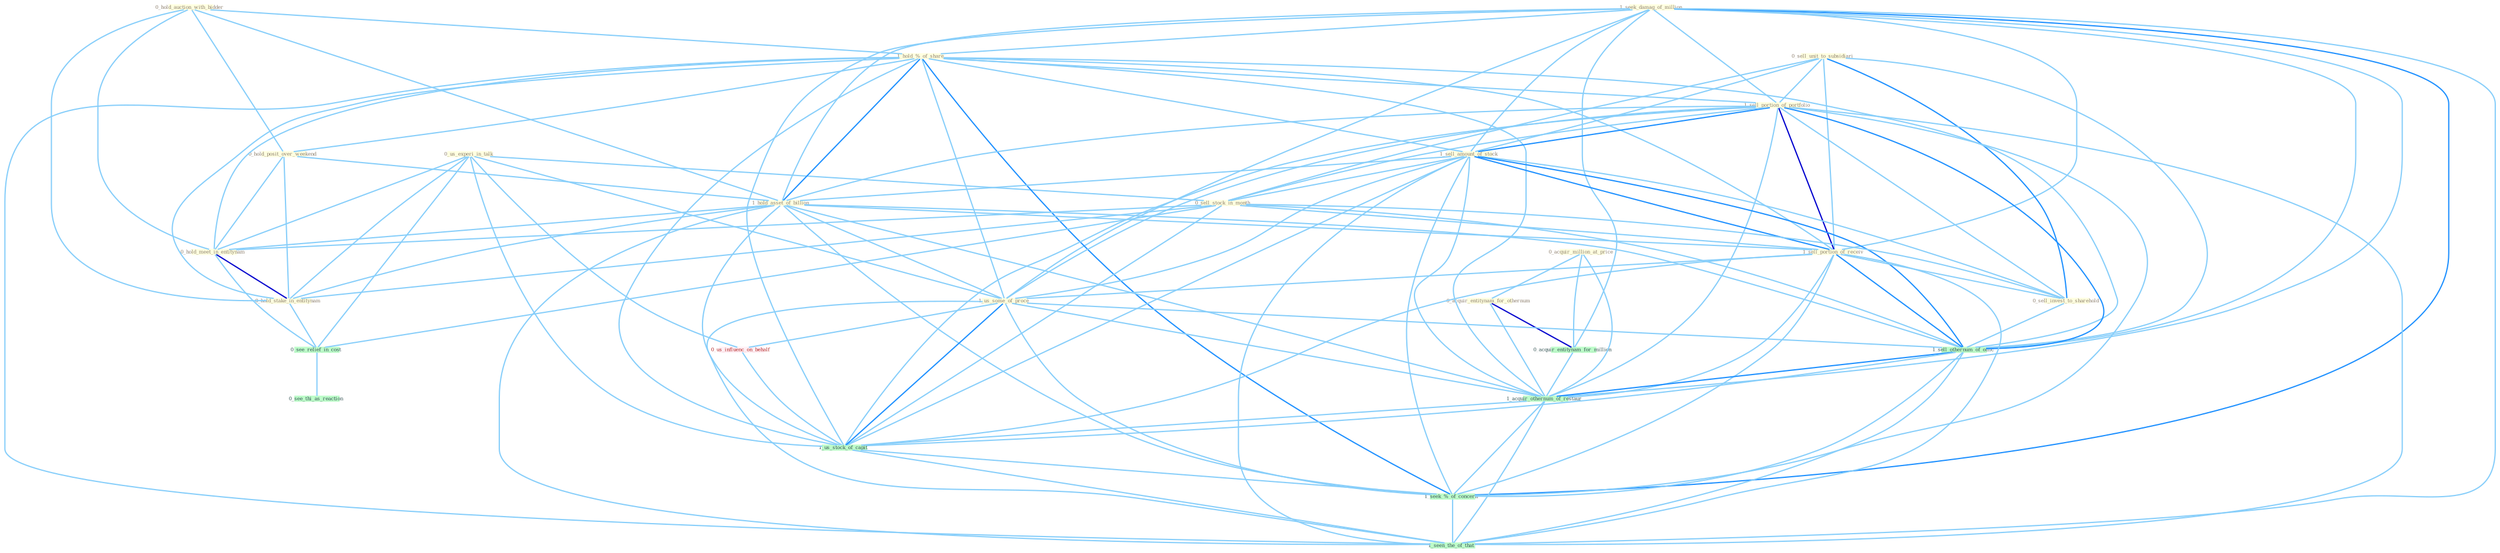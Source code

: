Graph G{ 
    node
    [shape=polygon,style=filled,width=.5,height=.06,color="#BDFCC9",fixedsize=true,fontsize=4,
    fontcolor="#2f4f4f"];
    {node
    [color="#ffffe0", fontcolor="#8b7d6b"] "0_hold_auction_with_bidder " "1_seek_damag_of_million " "0_acquir_million_at_price " "0_us_experi_in_talk " "0_acquir_entitynam_for_othernum " "0_sell_unit_to_subsidiari " "1_hold_%_of_share " "1_sell_portion_of_portfolio " "1_sell_amount_of_stock " "0_hold_posit_over_weekend " "1_hold_asset_of_billion " "0_sell_stock_in_month " "1_sell_portion_of_receiv " "0_hold_meet_in_entitynam " "0_sell_invest_to_sharehold " "0_hold_stake_in_entitynam " "1_us_some_of_proce "}
{node [color="#fff0f5", fontcolor="#b22222"] "0_us_influenc_on_behalf "}
edge [color="#B0E2FF"];

	"0_hold_auction_with_bidder " -- "1_hold_%_of_share " [w="1", color="#87cefa" ];
	"0_hold_auction_with_bidder " -- "0_hold_posit_over_weekend " [w="1", color="#87cefa" ];
	"0_hold_auction_with_bidder " -- "1_hold_asset_of_billion " [w="1", color="#87cefa" ];
	"0_hold_auction_with_bidder " -- "0_hold_meet_in_entitynam " [w="1", color="#87cefa" ];
	"0_hold_auction_with_bidder " -- "0_hold_stake_in_entitynam " [w="1", color="#87cefa" ];
	"1_seek_damag_of_million " -- "1_hold_%_of_share " [w="1", color="#87cefa" ];
	"1_seek_damag_of_million " -- "1_sell_portion_of_portfolio " [w="1", color="#87cefa" ];
	"1_seek_damag_of_million " -- "1_sell_amount_of_stock " [w="1", color="#87cefa" ];
	"1_seek_damag_of_million " -- "1_hold_asset_of_billion " [w="1", color="#87cefa" ];
	"1_seek_damag_of_million " -- "1_sell_portion_of_receiv " [w="1", color="#87cefa" ];
	"1_seek_damag_of_million " -- "1_us_some_of_proce " [w="1", color="#87cefa" ];
	"1_seek_damag_of_million " -- "0_acquir_entitynam_for_million " [w="1", color="#87cefa" ];
	"1_seek_damag_of_million " -- "1_sell_othernum_of_offic " [w="1", color="#87cefa" ];
	"1_seek_damag_of_million " -- "1_acquir_othernum_of_restaur " [w="1", color="#87cefa" ];
	"1_seek_damag_of_million " -- "1_us_stock_of_capit " [w="1", color="#87cefa" ];
	"1_seek_damag_of_million " -- "1_seek_%_of_concern " [w="2", color="#1e90ff" , len=0.8];
	"1_seek_damag_of_million " -- "1_seen_the_of_that " [w="1", color="#87cefa" ];
	"0_acquir_million_at_price " -- "0_acquir_entitynam_for_othernum " [w="1", color="#87cefa" ];
	"0_acquir_million_at_price " -- "0_acquir_entitynam_for_million " [w="1", color="#87cefa" ];
	"0_acquir_million_at_price " -- "1_acquir_othernum_of_restaur " [w="1", color="#87cefa" ];
	"0_us_experi_in_talk " -- "0_sell_stock_in_month " [w="1", color="#87cefa" ];
	"0_us_experi_in_talk " -- "0_hold_meet_in_entitynam " [w="1", color="#87cefa" ];
	"0_us_experi_in_talk " -- "0_hold_stake_in_entitynam " [w="1", color="#87cefa" ];
	"0_us_experi_in_talk " -- "1_us_some_of_proce " [w="1", color="#87cefa" ];
	"0_us_experi_in_talk " -- "0_us_influenc_on_behalf " [w="1", color="#87cefa" ];
	"0_us_experi_in_talk " -- "0_see_relief_in_cost " [w="1", color="#87cefa" ];
	"0_us_experi_in_talk " -- "1_us_stock_of_capit " [w="1", color="#87cefa" ];
	"0_acquir_entitynam_for_othernum " -- "0_acquir_entitynam_for_million " [w="3", color="#0000cd" , len=0.6];
	"0_acquir_entitynam_for_othernum " -- "1_acquir_othernum_of_restaur " [w="1", color="#87cefa" ];
	"0_sell_unit_to_subsidiari " -- "1_sell_portion_of_portfolio " [w="1", color="#87cefa" ];
	"0_sell_unit_to_subsidiari " -- "1_sell_amount_of_stock " [w="1", color="#87cefa" ];
	"0_sell_unit_to_subsidiari " -- "0_sell_stock_in_month " [w="1", color="#87cefa" ];
	"0_sell_unit_to_subsidiari " -- "1_sell_portion_of_receiv " [w="1", color="#87cefa" ];
	"0_sell_unit_to_subsidiari " -- "0_sell_invest_to_sharehold " [w="2", color="#1e90ff" , len=0.8];
	"0_sell_unit_to_subsidiari " -- "1_sell_othernum_of_offic " [w="1", color="#87cefa" ];
	"1_hold_%_of_share " -- "1_sell_portion_of_portfolio " [w="1", color="#87cefa" ];
	"1_hold_%_of_share " -- "1_sell_amount_of_stock " [w="1", color="#87cefa" ];
	"1_hold_%_of_share " -- "0_hold_posit_over_weekend " [w="1", color="#87cefa" ];
	"1_hold_%_of_share " -- "1_hold_asset_of_billion " [w="2", color="#1e90ff" , len=0.8];
	"1_hold_%_of_share " -- "1_sell_portion_of_receiv " [w="1", color="#87cefa" ];
	"1_hold_%_of_share " -- "0_hold_meet_in_entitynam " [w="1", color="#87cefa" ];
	"1_hold_%_of_share " -- "0_hold_stake_in_entitynam " [w="1", color="#87cefa" ];
	"1_hold_%_of_share " -- "1_us_some_of_proce " [w="1", color="#87cefa" ];
	"1_hold_%_of_share " -- "1_sell_othernum_of_offic " [w="1", color="#87cefa" ];
	"1_hold_%_of_share " -- "1_acquir_othernum_of_restaur " [w="1", color="#87cefa" ];
	"1_hold_%_of_share " -- "1_us_stock_of_capit " [w="1", color="#87cefa" ];
	"1_hold_%_of_share " -- "1_seek_%_of_concern " [w="2", color="#1e90ff" , len=0.8];
	"1_hold_%_of_share " -- "1_seen_the_of_that " [w="1", color="#87cefa" ];
	"1_sell_portion_of_portfolio " -- "1_sell_amount_of_stock " [w="2", color="#1e90ff" , len=0.8];
	"1_sell_portion_of_portfolio " -- "1_hold_asset_of_billion " [w="1", color="#87cefa" ];
	"1_sell_portion_of_portfolio " -- "0_sell_stock_in_month " [w="1", color="#87cefa" ];
	"1_sell_portion_of_portfolio " -- "1_sell_portion_of_receiv " [w="3", color="#0000cd" , len=0.6];
	"1_sell_portion_of_portfolio " -- "0_sell_invest_to_sharehold " [w="1", color="#87cefa" ];
	"1_sell_portion_of_portfolio " -- "1_us_some_of_proce " [w="1", color="#87cefa" ];
	"1_sell_portion_of_portfolio " -- "1_sell_othernum_of_offic " [w="2", color="#1e90ff" , len=0.8];
	"1_sell_portion_of_portfolio " -- "1_acquir_othernum_of_restaur " [w="1", color="#87cefa" ];
	"1_sell_portion_of_portfolio " -- "1_us_stock_of_capit " [w="1", color="#87cefa" ];
	"1_sell_portion_of_portfolio " -- "1_seek_%_of_concern " [w="1", color="#87cefa" ];
	"1_sell_portion_of_portfolio " -- "1_seen_the_of_that " [w="1", color="#87cefa" ];
	"1_sell_amount_of_stock " -- "1_hold_asset_of_billion " [w="1", color="#87cefa" ];
	"1_sell_amount_of_stock " -- "0_sell_stock_in_month " [w="1", color="#87cefa" ];
	"1_sell_amount_of_stock " -- "1_sell_portion_of_receiv " [w="2", color="#1e90ff" , len=0.8];
	"1_sell_amount_of_stock " -- "0_sell_invest_to_sharehold " [w="1", color="#87cefa" ];
	"1_sell_amount_of_stock " -- "1_us_some_of_proce " [w="1", color="#87cefa" ];
	"1_sell_amount_of_stock " -- "1_sell_othernum_of_offic " [w="2", color="#1e90ff" , len=0.8];
	"1_sell_amount_of_stock " -- "1_acquir_othernum_of_restaur " [w="1", color="#87cefa" ];
	"1_sell_amount_of_stock " -- "1_us_stock_of_capit " [w="1", color="#87cefa" ];
	"1_sell_amount_of_stock " -- "1_seek_%_of_concern " [w="1", color="#87cefa" ];
	"1_sell_amount_of_stock " -- "1_seen_the_of_that " [w="1", color="#87cefa" ];
	"0_hold_posit_over_weekend " -- "1_hold_asset_of_billion " [w="1", color="#87cefa" ];
	"0_hold_posit_over_weekend " -- "0_hold_meet_in_entitynam " [w="1", color="#87cefa" ];
	"0_hold_posit_over_weekend " -- "0_hold_stake_in_entitynam " [w="1", color="#87cefa" ];
	"1_hold_asset_of_billion " -- "1_sell_portion_of_receiv " [w="1", color="#87cefa" ];
	"1_hold_asset_of_billion " -- "0_hold_meet_in_entitynam " [w="1", color="#87cefa" ];
	"1_hold_asset_of_billion " -- "0_hold_stake_in_entitynam " [w="1", color="#87cefa" ];
	"1_hold_asset_of_billion " -- "1_us_some_of_proce " [w="1", color="#87cefa" ];
	"1_hold_asset_of_billion " -- "1_sell_othernum_of_offic " [w="1", color="#87cefa" ];
	"1_hold_asset_of_billion " -- "1_acquir_othernum_of_restaur " [w="1", color="#87cefa" ];
	"1_hold_asset_of_billion " -- "1_us_stock_of_capit " [w="1", color="#87cefa" ];
	"1_hold_asset_of_billion " -- "1_seek_%_of_concern " [w="1", color="#87cefa" ];
	"1_hold_asset_of_billion " -- "1_seen_the_of_that " [w="1", color="#87cefa" ];
	"0_sell_stock_in_month " -- "1_sell_portion_of_receiv " [w="1", color="#87cefa" ];
	"0_sell_stock_in_month " -- "0_hold_meet_in_entitynam " [w="1", color="#87cefa" ];
	"0_sell_stock_in_month " -- "0_sell_invest_to_sharehold " [w="1", color="#87cefa" ];
	"0_sell_stock_in_month " -- "0_hold_stake_in_entitynam " [w="1", color="#87cefa" ];
	"0_sell_stock_in_month " -- "1_sell_othernum_of_offic " [w="1", color="#87cefa" ];
	"0_sell_stock_in_month " -- "0_see_relief_in_cost " [w="1", color="#87cefa" ];
	"0_sell_stock_in_month " -- "1_us_stock_of_capit " [w="1", color="#87cefa" ];
	"1_sell_portion_of_receiv " -- "0_sell_invest_to_sharehold " [w="1", color="#87cefa" ];
	"1_sell_portion_of_receiv " -- "1_us_some_of_proce " [w="1", color="#87cefa" ];
	"1_sell_portion_of_receiv " -- "1_sell_othernum_of_offic " [w="2", color="#1e90ff" , len=0.8];
	"1_sell_portion_of_receiv " -- "1_acquir_othernum_of_restaur " [w="1", color="#87cefa" ];
	"1_sell_portion_of_receiv " -- "1_us_stock_of_capit " [w="1", color="#87cefa" ];
	"1_sell_portion_of_receiv " -- "1_seek_%_of_concern " [w="1", color="#87cefa" ];
	"1_sell_portion_of_receiv " -- "1_seen_the_of_that " [w="1", color="#87cefa" ];
	"0_hold_meet_in_entitynam " -- "0_hold_stake_in_entitynam " [w="3", color="#0000cd" , len=0.6];
	"0_hold_meet_in_entitynam " -- "0_see_relief_in_cost " [w="1", color="#87cefa" ];
	"0_sell_invest_to_sharehold " -- "1_sell_othernum_of_offic " [w="1", color="#87cefa" ];
	"0_hold_stake_in_entitynam " -- "0_see_relief_in_cost " [w="1", color="#87cefa" ];
	"1_us_some_of_proce " -- "1_sell_othernum_of_offic " [w="1", color="#87cefa" ];
	"1_us_some_of_proce " -- "0_us_influenc_on_behalf " [w="1", color="#87cefa" ];
	"1_us_some_of_proce " -- "1_acquir_othernum_of_restaur " [w="1", color="#87cefa" ];
	"1_us_some_of_proce " -- "1_us_stock_of_capit " [w="2", color="#1e90ff" , len=0.8];
	"1_us_some_of_proce " -- "1_seek_%_of_concern " [w="1", color="#87cefa" ];
	"1_us_some_of_proce " -- "1_seen_the_of_that " [w="1", color="#87cefa" ];
	"0_acquir_entitynam_for_million " -- "1_acquir_othernum_of_restaur " [w="1", color="#87cefa" ];
	"1_sell_othernum_of_offic " -- "1_acquir_othernum_of_restaur " [w="2", color="#1e90ff" , len=0.8];
	"1_sell_othernum_of_offic " -- "1_us_stock_of_capit " [w="1", color="#87cefa" ];
	"1_sell_othernum_of_offic " -- "1_seek_%_of_concern " [w="1", color="#87cefa" ];
	"1_sell_othernum_of_offic " -- "1_seen_the_of_that " [w="1", color="#87cefa" ];
	"0_us_influenc_on_behalf " -- "1_us_stock_of_capit " [w="1", color="#87cefa" ];
	"0_see_relief_in_cost " -- "0_see_thi_as_reaction " [w="1", color="#87cefa" ];
	"1_acquir_othernum_of_restaur " -- "1_us_stock_of_capit " [w="1", color="#87cefa" ];
	"1_acquir_othernum_of_restaur " -- "1_seek_%_of_concern " [w="1", color="#87cefa" ];
	"1_acquir_othernum_of_restaur " -- "1_seen_the_of_that " [w="1", color="#87cefa" ];
	"1_us_stock_of_capit " -- "1_seek_%_of_concern " [w="1", color="#87cefa" ];
	"1_us_stock_of_capit " -- "1_seen_the_of_that " [w="1", color="#87cefa" ];
	"1_seek_%_of_concern " -- "1_seen_the_of_that " [w="1", color="#87cefa" ];
}